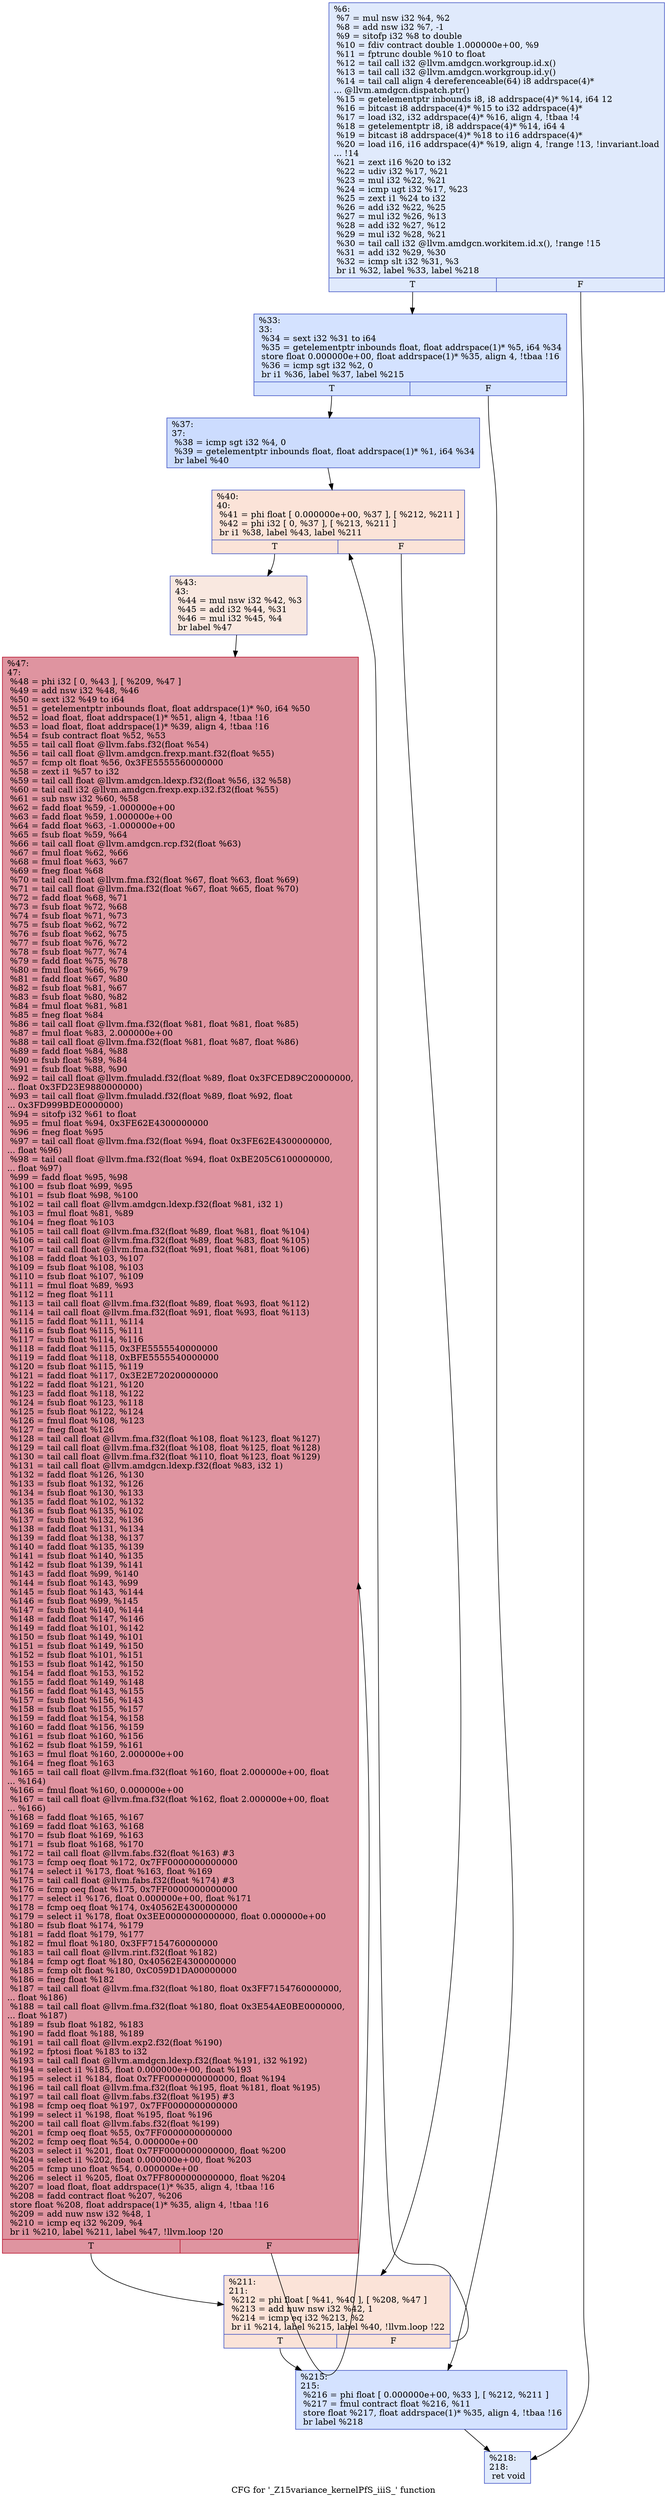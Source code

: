 digraph "CFG for '_Z15variance_kernelPfS_iiiS_' function" {
	label="CFG for '_Z15variance_kernelPfS_iiiS_' function";

	Node0x4930b10 [shape=record,color="#3d50c3ff", style=filled, fillcolor="#b9d0f970",label="{%6:\l  %7 = mul nsw i32 %4, %2\l  %8 = add nsw i32 %7, -1\l  %9 = sitofp i32 %8 to double\l  %10 = fdiv contract double 1.000000e+00, %9\l  %11 = fptrunc double %10 to float\l  %12 = tail call i32 @llvm.amdgcn.workgroup.id.x()\l  %13 = tail call i32 @llvm.amdgcn.workgroup.id.y()\l  %14 = tail call align 4 dereferenceable(64) i8 addrspace(4)*\l... @llvm.amdgcn.dispatch.ptr()\l  %15 = getelementptr inbounds i8, i8 addrspace(4)* %14, i64 12\l  %16 = bitcast i8 addrspace(4)* %15 to i32 addrspace(4)*\l  %17 = load i32, i32 addrspace(4)* %16, align 4, !tbaa !4\l  %18 = getelementptr i8, i8 addrspace(4)* %14, i64 4\l  %19 = bitcast i8 addrspace(4)* %18 to i16 addrspace(4)*\l  %20 = load i16, i16 addrspace(4)* %19, align 4, !range !13, !invariant.load\l... !14\l  %21 = zext i16 %20 to i32\l  %22 = udiv i32 %17, %21\l  %23 = mul i32 %22, %21\l  %24 = icmp ugt i32 %17, %23\l  %25 = zext i1 %24 to i32\l  %26 = add i32 %22, %25\l  %27 = mul i32 %26, %13\l  %28 = add i32 %27, %12\l  %29 = mul i32 %28, %21\l  %30 = tail call i32 @llvm.amdgcn.workitem.id.x(), !range !15\l  %31 = add i32 %29, %30\l  %32 = icmp slt i32 %31, %3\l  br i1 %32, label %33, label %218\l|{<s0>T|<s1>F}}"];
	Node0x4930b10:s0 -> Node0x49325f0;
	Node0x4930b10:s1 -> Node0x4932680;
	Node0x49325f0 [shape=record,color="#3d50c3ff", style=filled, fillcolor="#9ebeff70",label="{%33:\l33:                                               \l  %34 = sext i32 %31 to i64\l  %35 = getelementptr inbounds float, float addrspace(1)* %5, i64 %34\l  store float 0.000000e+00, float addrspace(1)* %35, align 4, !tbaa !16\l  %36 = icmp sgt i32 %2, 0\l  br i1 %36, label %37, label %215\l|{<s0>T|<s1>F}}"];
	Node0x49325f0:s0 -> Node0x49346c0;
	Node0x49325f0:s1 -> Node0x4934750;
	Node0x49346c0 [shape=record,color="#3d50c3ff", style=filled, fillcolor="#8caffe70",label="{%37:\l37:                                               \l  %38 = icmp sgt i32 %4, 0\l  %39 = getelementptr inbounds float, float addrspace(1)* %1, i64 %34\l  br label %40\l}"];
	Node0x49346c0 -> Node0x49349c0;
	Node0x49349c0 [shape=record,color="#3d50c3ff", style=filled, fillcolor="#f6bfa670",label="{%40:\l40:                                               \l  %41 = phi float [ 0.000000e+00, %37 ], [ %212, %211 ]\l  %42 = phi i32 [ 0, %37 ], [ %213, %211 ]\l  br i1 %38, label %43, label %211\l|{<s0>T|<s1>F}}"];
	Node0x49349c0:s0 -> Node0x4934ce0;
	Node0x49349c0:s1 -> Node0x4934a80;
	Node0x4934ce0 [shape=record,color="#3d50c3ff", style=filled, fillcolor="#f1ccb870",label="{%43:\l43:                                               \l  %44 = mul nsw i32 %42, %3\l  %45 = add i32 %44, %31\l  %46 = mul i32 %45, %4\l  br label %47\l}"];
	Node0x4934ce0 -> Node0x4934fd0;
	Node0x4934fd0 [shape=record,color="#b70d28ff", style=filled, fillcolor="#b70d2870",label="{%47:\l47:                                               \l  %48 = phi i32 [ 0, %43 ], [ %209, %47 ]\l  %49 = add nsw i32 %48, %46\l  %50 = sext i32 %49 to i64\l  %51 = getelementptr inbounds float, float addrspace(1)* %0, i64 %50\l  %52 = load float, float addrspace(1)* %51, align 4, !tbaa !16\l  %53 = load float, float addrspace(1)* %39, align 4, !tbaa !16\l  %54 = fsub contract float %52, %53\l  %55 = tail call float @llvm.fabs.f32(float %54)\l  %56 = tail call float @llvm.amdgcn.frexp.mant.f32(float %55)\l  %57 = fcmp olt float %56, 0x3FE5555560000000\l  %58 = zext i1 %57 to i32\l  %59 = tail call float @llvm.amdgcn.ldexp.f32(float %56, i32 %58)\l  %60 = tail call i32 @llvm.amdgcn.frexp.exp.i32.f32(float %55)\l  %61 = sub nsw i32 %60, %58\l  %62 = fadd float %59, -1.000000e+00\l  %63 = fadd float %59, 1.000000e+00\l  %64 = fadd float %63, -1.000000e+00\l  %65 = fsub float %59, %64\l  %66 = tail call float @llvm.amdgcn.rcp.f32(float %63)\l  %67 = fmul float %62, %66\l  %68 = fmul float %63, %67\l  %69 = fneg float %68\l  %70 = tail call float @llvm.fma.f32(float %67, float %63, float %69)\l  %71 = tail call float @llvm.fma.f32(float %67, float %65, float %70)\l  %72 = fadd float %68, %71\l  %73 = fsub float %72, %68\l  %74 = fsub float %71, %73\l  %75 = fsub float %62, %72\l  %76 = fsub float %62, %75\l  %77 = fsub float %76, %72\l  %78 = fsub float %77, %74\l  %79 = fadd float %75, %78\l  %80 = fmul float %66, %79\l  %81 = fadd float %67, %80\l  %82 = fsub float %81, %67\l  %83 = fsub float %80, %82\l  %84 = fmul float %81, %81\l  %85 = fneg float %84\l  %86 = tail call float @llvm.fma.f32(float %81, float %81, float %85)\l  %87 = fmul float %83, 2.000000e+00\l  %88 = tail call float @llvm.fma.f32(float %81, float %87, float %86)\l  %89 = fadd float %84, %88\l  %90 = fsub float %89, %84\l  %91 = fsub float %88, %90\l  %92 = tail call float @llvm.fmuladd.f32(float %89, float 0x3FCED89C20000000,\l... float 0x3FD23E9880000000)\l  %93 = tail call float @llvm.fmuladd.f32(float %89, float %92, float\l... 0x3FD999BDE0000000)\l  %94 = sitofp i32 %61 to float\l  %95 = fmul float %94, 0x3FE62E4300000000\l  %96 = fneg float %95\l  %97 = tail call float @llvm.fma.f32(float %94, float 0x3FE62E4300000000,\l... float %96)\l  %98 = tail call float @llvm.fma.f32(float %94, float 0xBE205C6100000000,\l... float %97)\l  %99 = fadd float %95, %98\l  %100 = fsub float %99, %95\l  %101 = fsub float %98, %100\l  %102 = tail call float @llvm.amdgcn.ldexp.f32(float %81, i32 1)\l  %103 = fmul float %81, %89\l  %104 = fneg float %103\l  %105 = tail call float @llvm.fma.f32(float %89, float %81, float %104)\l  %106 = tail call float @llvm.fma.f32(float %89, float %83, float %105)\l  %107 = tail call float @llvm.fma.f32(float %91, float %81, float %106)\l  %108 = fadd float %103, %107\l  %109 = fsub float %108, %103\l  %110 = fsub float %107, %109\l  %111 = fmul float %89, %93\l  %112 = fneg float %111\l  %113 = tail call float @llvm.fma.f32(float %89, float %93, float %112)\l  %114 = tail call float @llvm.fma.f32(float %91, float %93, float %113)\l  %115 = fadd float %111, %114\l  %116 = fsub float %115, %111\l  %117 = fsub float %114, %116\l  %118 = fadd float %115, 0x3FE5555540000000\l  %119 = fadd float %118, 0xBFE5555540000000\l  %120 = fsub float %115, %119\l  %121 = fadd float %117, 0x3E2E720200000000\l  %122 = fadd float %121, %120\l  %123 = fadd float %118, %122\l  %124 = fsub float %123, %118\l  %125 = fsub float %122, %124\l  %126 = fmul float %108, %123\l  %127 = fneg float %126\l  %128 = tail call float @llvm.fma.f32(float %108, float %123, float %127)\l  %129 = tail call float @llvm.fma.f32(float %108, float %125, float %128)\l  %130 = tail call float @llvm.fma.f32(float %110, float %123, float %129)\l  %131 = tail call float @llvm.amdgcn.ldexp.f32(float %83, i32 1)\l  %132 = fadd float %126, %130\l  %133 = fsub float %132, %126\l  %134 = fsub float %130, %133\l  %135 = fadd float %102, %132\l  %136 = fsub float %135, %102\l  %137 = fsub float %132, %136\l  %138 = fadd float %131, %134\l  %139 = fadd float %138, %137\l  %140 = fadd float %135, %139\l  %141 = fsub float %140, %135\l  %142 = fsub float %139, %141\l  %143 = fadd float %99, %140\l  %144 = fsub float %143, %99\l  %145 = fsub float %143, %144\l  %146 = fsub float %99, %145\l  %147 = fsub float %140, %144\l  %148 = fadd float %147, %146\l  %149 = fadd float %101, %142\l  %150 = fsub float %149, %101\l  %151 = fsub float %149, %150\l  %152 = fsub float %101, %151\l  %153 = fsub float %142, %150\l  %154 = fadd float %153, %152\l  %155 = fadd float %149, %148\l  %156 = fadd float %143, %155\l  %157 = fsub float %156, %143\l  %158 = fsub float %155, %157\l  %159 = fadd float %154, %158\l  %160 = fadd float %156, %159\l  %161 = fsub float %160, %156\l  %162 = fsub float %159, %161\l  %163 = fmul float %160, 2.000000e+00\l  %164 = fneg float %163\l  %165 = tail call float @llvm.fma.f32(float %160, float 2.000000e+00, float\l... %164)\l  %166 = fmul float %160, 0.000000e+00\l  %167 = tail call float @llvm.fma.f32(float %162, float 2.000000e+00, float\l... %166)\l  %168 = fadd float %165, %167\l  %169 = fadd float %163, %168\l  %170 = fsub float %169, %163\l  %171 = fsub float %168, %170\l  %172 = tail call float @llvm.fabs.f32(float %163) #3\l  %173 = fcmp oeq float %172, 0x7FF0000000000000\l  %174 = select i1 %173, float %163, float %169\l  %175 = tail call float @llvm.fabs.f32(float %174) #3\l  %176 = fcmp oeq float %175, 0x7FF0000000000000\l  %177 = select i1 %176, float 0.000000e+00, float %171\l  %178 = fcmp oeq float %174, 0x40562E4300000000\l  %179 = select i1 %178, float 0x3EE0000000000000, float 0.000000e+00\l  %180 = fsub float %174, %179\l  %181 = fadd float %179, %177\l  %182 = fmul float %180, 0x3FF7154760000000\l  %183 = tail call float @llvm.rint.f32(float %182)\l  %184 = fcmp ogt float %180, 0x40562E4300000000\l  %185 = fcmp olt float %180, 0xC059D1DA00000000\l  %186 = fneg float %182\l  %187 = tail call float @llvm.fma.f32(float %180, float 0x3FF7154760000000,\l... float %186)\l  %188 = tail call float @llvm.fma.f32(float %180, float 0x3E54AE0BE0000000,\l... float %187)\l  %189 = fsub float %182, %183\l  %190 = fadd float %188, %189\l  %191 = tail call float @llvm.exp2.f32(float %190)\l  %192 = fptosi float %183 to i32\l  %193 = tail call float @llvm.amdgcn.ldexp.f32(float %191, i32 %192)\l  %194 = select i1 %185, float 0.000000e+00, float %193\l  %195 = select i1 %184, float 0x7FF0000000000000, float %194\l  %196 = tail call float @llvm.fma.f32(float %195, float %181, float %195)\l  %197 = tail call float @llvm.fabs.f32(float %195) #3\l  %198 = fcmp oeq float %197, 0x7FF0000000000000\l  %199 = select i1 %198, float %195, float %196\l  %200 = tail call float @llvm.fabs.f32(float %199)\l  %201 = fcmp oeq float %55, 0x7FF0000000000000\l  %202 = fcmp oeq float %54, 0.000000e+00\l  %203 = select i1 %201, float 0x7FF0000000000000, float %200\l  %204 = select i1 %202, float 0.000000e+00, float %203\l  %205 = fcmp uno float %54, 0.000000e+00\l  %206 = select i1 %205, float 0x7FF8000000000000, float %204\l  %207 = load float, float addrspace(1)* %35, align 4, !tbaa !16\l  %208 = fadd contract float %207, %206\l  store float %208, float addrspace(1)* %35, align 4, !tbaa !16\l  %209 = add nuw nsw i32 %48, 1\l  %210 = icmp eq i32 %209, %4\l  br i1 %210, label %211, label %47, !llvm.loop !20\l|{<s0>T|<s1>F}}"];
	Node0x4934fd0:s0 -> Node0x4934a80;
	Node0x4934fd0:s1 -> Node0x4934fd0;
	Node0x4934a80 [shape=record,color="#3d50c3ff", style=filled, fillcolor="#f6bfa670",label="{%211:\l211:                                              \l  %212 = phi float [ %41, %40 ], [ %208, %47 ]\l  %213 = add nuw nsw i32 %42, 1\l  %214 = icmp eq i32 %213, %2\l  br i1 %214, label %215, label %40, !llvm.loop !22\l|{<s0>T|<s1>F}}"];
	Node0x4934a80:s0 -> Node0x4934750;
	Node0x4934a80:s1 -> Node0x49349c0;
	Node0x4934750 [shape=record,color="#3d50c3ff", style=filled, fillcolor="#9ebeff70",label="{%215:\l215:                                              \l  %216 = phi float [ 0.000000e+00, %33 ], [ %212, %211 ]\l  %217 = fmul contract float %216, %11\l  store float %217, float addrspace(1)* %35, align 4, !tbaa !16\l  br label %218\l}"];
	Node0x4934750 -> Node0x4932680;
	Node0x4932680 [shape=record,color="#3d50c3ff", style=filled, fillcolor="#b9d0f970",label="{%218:\l218:                                              \l  ret void\l}"];
}
